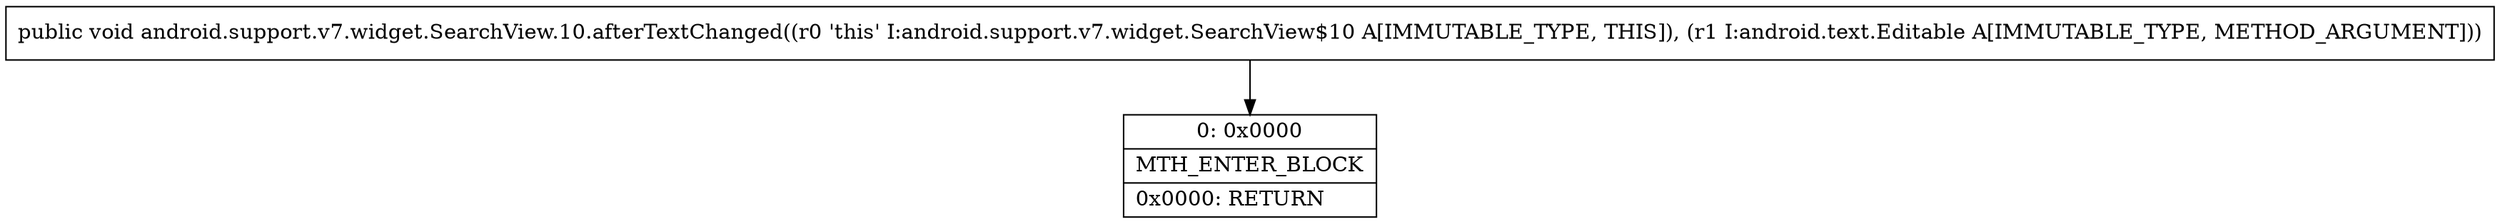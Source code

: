 digraph "CFG forandroid.support.v7.widget.SearchView.10.afterTextChanged(Landroid\/text\/Editable;)V" {
Node_0 [shape=record,label="{0\:\ 0x0000|MTH_ENTER_BLOCK\l|0x0000: RETURN   \l}"];
MethodNode[shape=record,label="{public void android.support.v7.widget.SearchView.10.afterTextChanged((r0 'this' I:android.support.v7.widget.SearchView$10 A[IMMUTABLE_TYPE, THIS]), (r1 I:android.text.Editable A[IMMUTABLE_TYPE, METHOD_ARGUMENT])) }"];
MethodNode -> Node_0;
}

